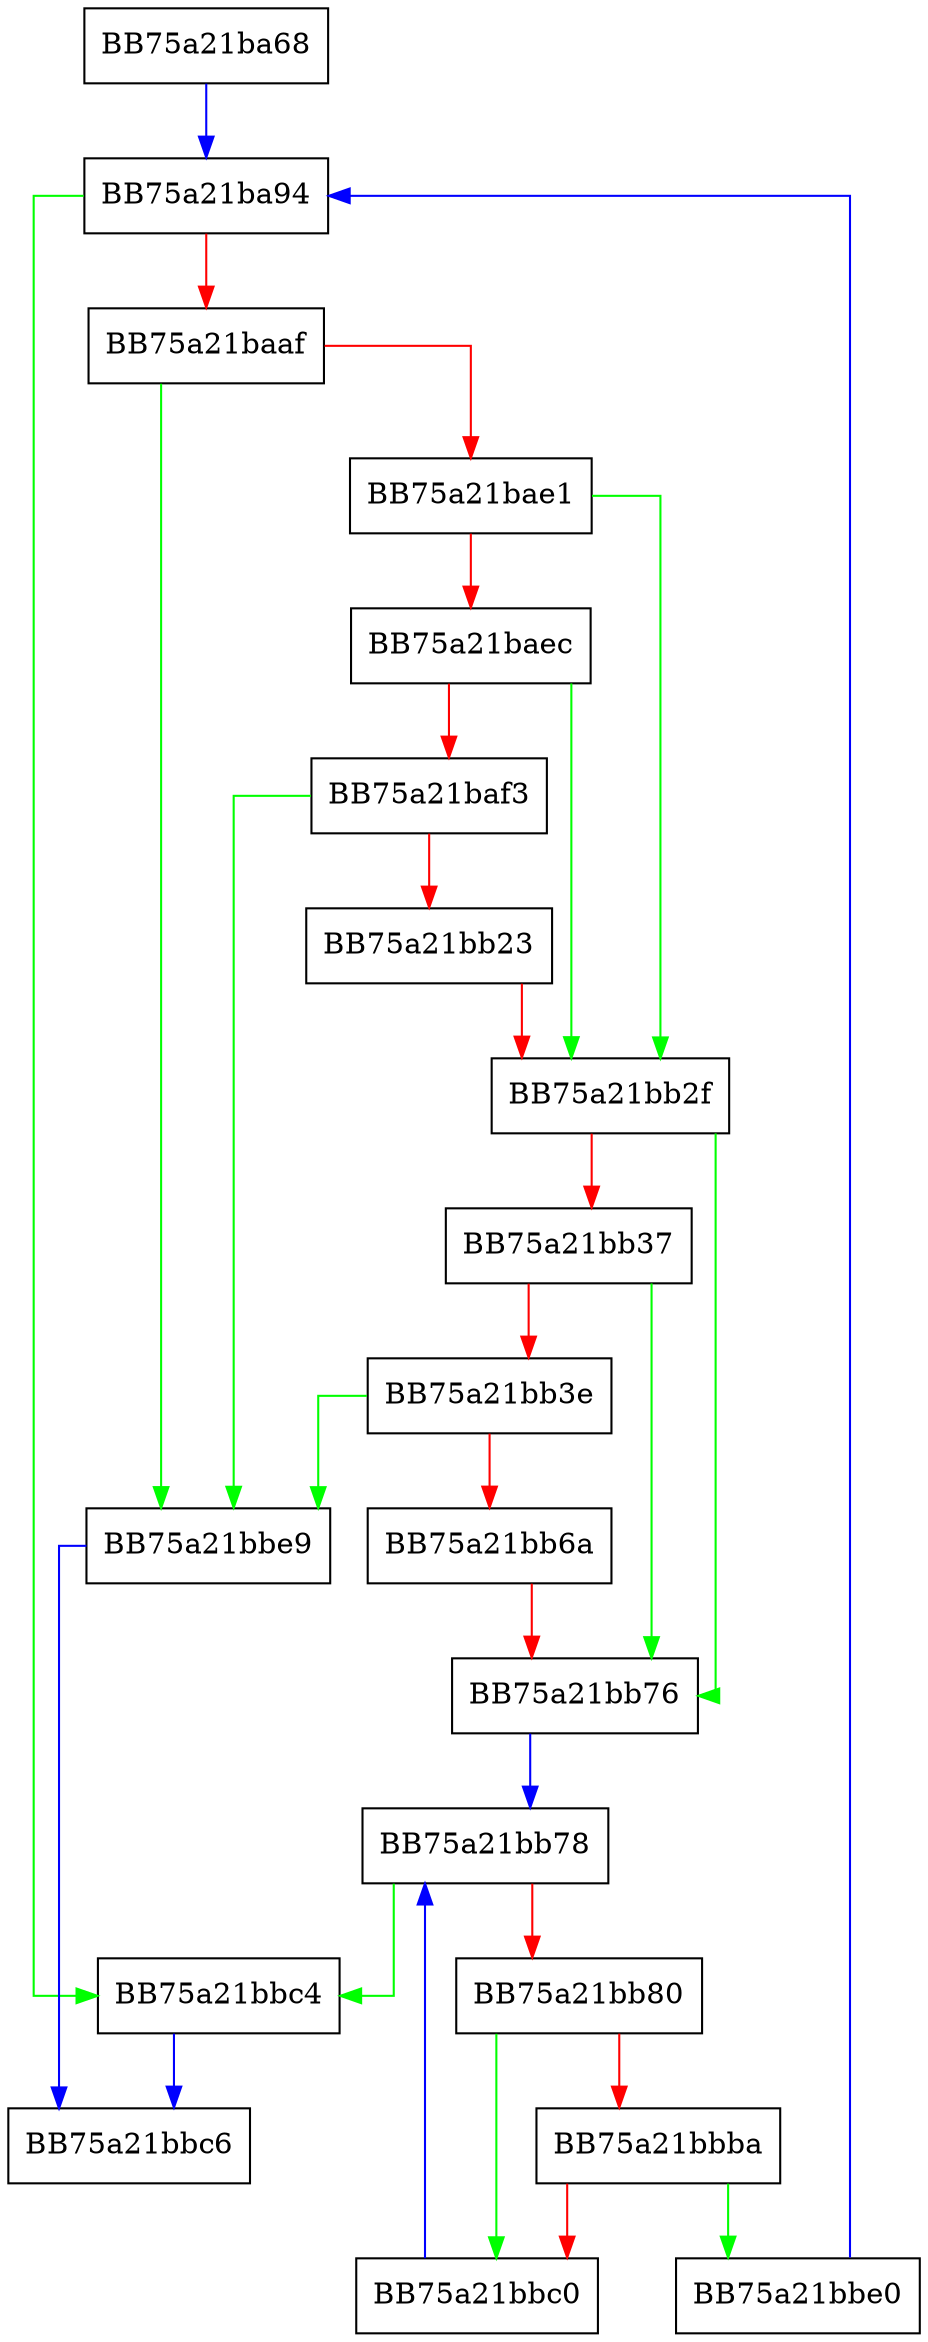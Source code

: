 digraph MetaGetClassKeyEx {
  node [shape="box"];
  graph [splines=ortho];
  BB75a21ba68 -> BB75a21ba94 [color="blue"];
  BB75a21ba94 -> BB75a21bbc4 [color="green"];
  BB75a21ba94 -> BB75a21baaf [color="red"];
  BB75a21baaf -> BB75a21bbe9 [color="green"];
  BB75a21baaf -> BB75a21bae1 [color="red"];
  BB75a21bae1 -> BB75a21bb2f [color="green"];
  BB75a21bae1 -> BB75a21baec [color="red"];
  BB75a21baec -> BB75a21bb2f [color="green"];
  BB75a21baec -> BB75a21baf3 [color="red"];
  BB75a21baf3 -> BB75a21bbe9 [color="green"];
  BB75a21baf3 -> BB75a21bb23 [color="red"];
  BB75a21bb23 -> BB75a21bb2f [color="red"];
  BB75a21bb2f -> BB75a21bb76 [color="green"];
  BB75a21bb2f -> BB75a21bb37 [color="red"];
  BB75a21bb37 -> BB75a21bb76 [color="green"];
  BB75a21bb37 -> BB75a21bb3e [color="red"];
  BB75a21bb3e -> BB75a21bbe9 [color="green"];
  BB75a21bb3e -> BB75a21bb6a [color="red"];
  BB75a21bb6a -> BB75a21bb76 [color="red"];
  BB75a21bb76 -> BB75a21bb78 [color="blue"];
  BB75a21bb78 -> BB75a21bbc4 [color="green"];
  BB75a21bb78 -> BB75a21bb80 [color="red"];
  BB75a21bb80 -> BB75a21bbc0 [color="green"];
  BB75a21bb80 -> BB75a21bbba [color="red"];
  BB75a21bbba -> BB75a21bbe0 [color="green"];
  BB75a21bbba -> BB75a21bbc0 [color="red"];
  BB75a21bbc0 -> BB75a21bb78 [color="blue"];
  BB75a21bbc4 -> BB75a21bbc6 [color="blue"];
  BB75a21bbe0 -> BB75a21ba94 [color="blue"];
  BB75a21bbe9 -> BB75a21bbc6 [color="blue"];
}